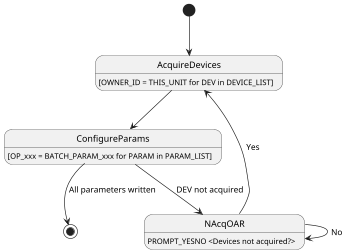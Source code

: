 @startuml
scale 350 width
[*] --> AcquireDevices

state AcquireDevices{
    AcquireDevices: [OWNER_ID = THIS_UNIT for DEV in DEVICE_LIST]

}

AcquireDevices --> ConfigureParams

state ConfigureParams {
  ConfigureParams : [OP_xxx = BATCH_PARAM_xxx for PARAM in PARAM_LIST]
}

ConfigureParams -down-> [*] : All parameters written
ConfigureParams --> NAcqOAR : DEV not acquired

NAcqOAR : PROMPT_YESNO <Devices not acquired?>
NAcqOAR --> AcquireDevices: Yes
NAcqOAR --> NAcqOAR : No

@enduml